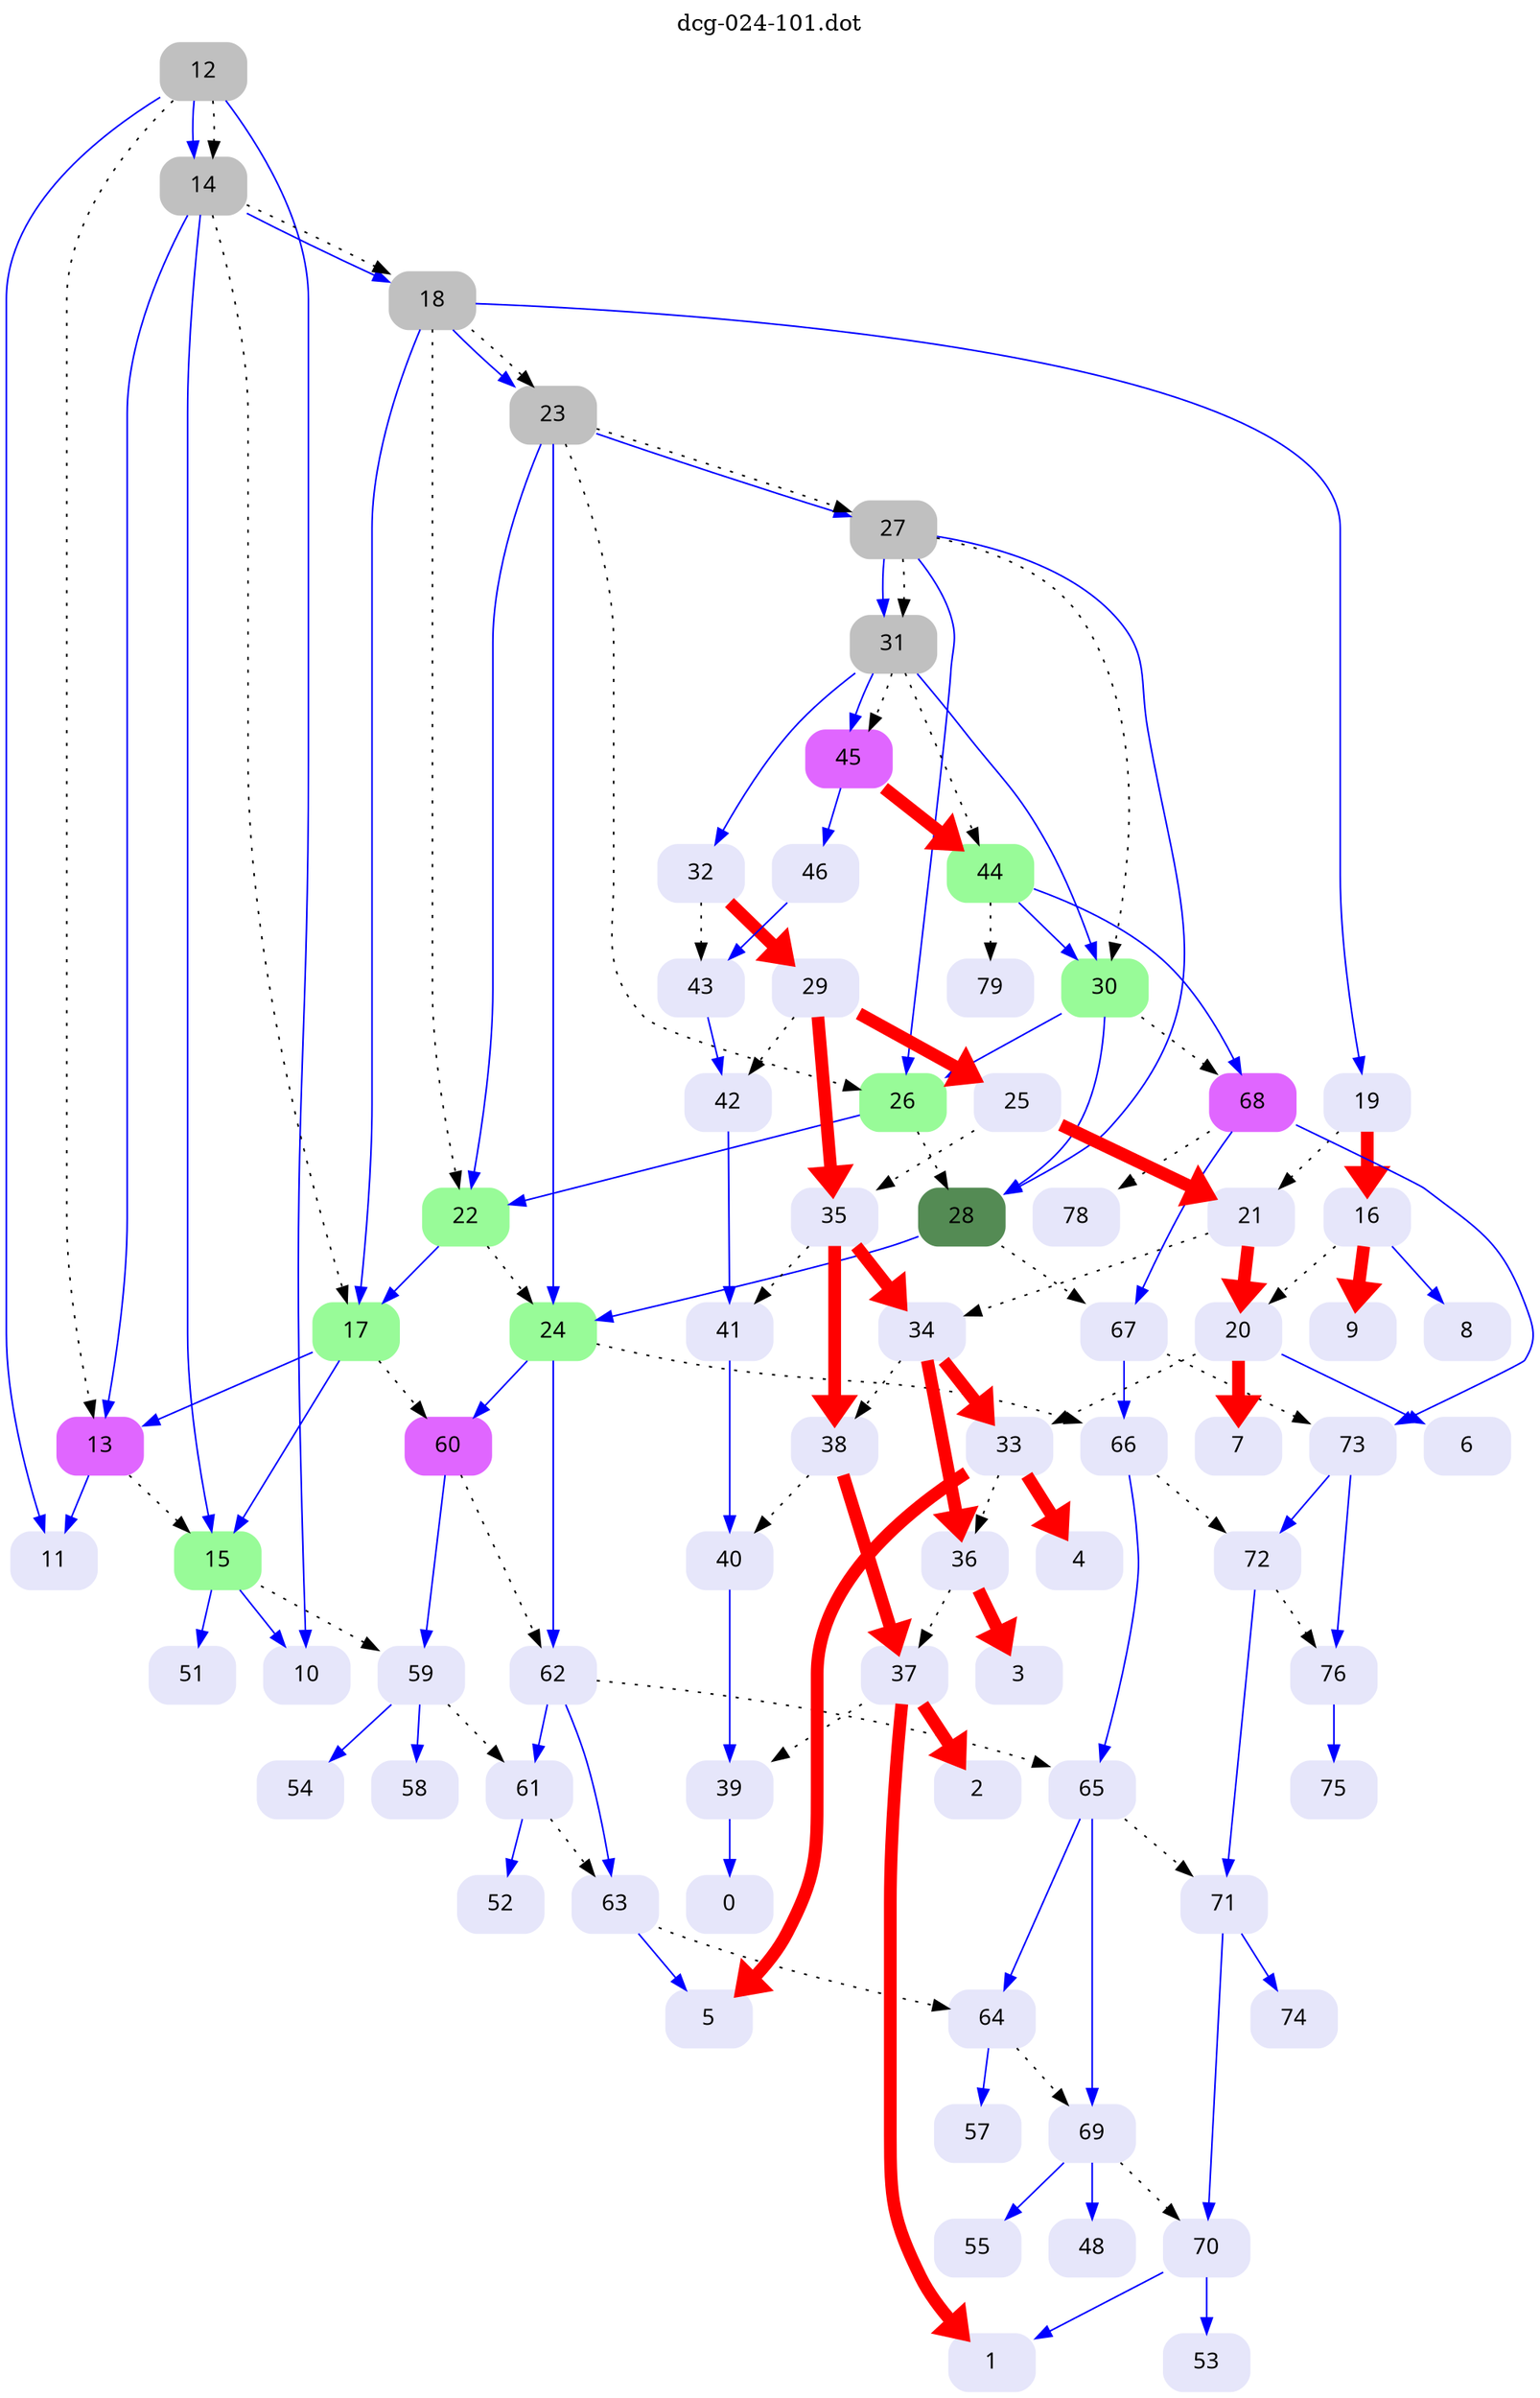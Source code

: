 digraph dcg_24 {
  labelloc="t";
  label="dcg-024-101.dot";
  node [fontname="sans-serif"];
  node [shape=box style="rounded,filled"];
  n12 [label="12" color=grey];
  n12 -> n11 [color=blue penwidth=1];
  n12 -> n10 [color=blue penwidth=1];
  n12 -> n14 [color=blue penwidth=1];
  n12 -> n13 [style=dotted,label=""];
  n12 -> n14 [style=dotted,label=""];
  n14 [label="14" color=grey];
  n14 -> n13 [color=blue penwidth=1];
  n14 -> n15 [color=blue penwidth=1];
  n14 -> n18 [color=blue penwidth=1];
  n14 -> n17 [style=dotted,label=""];
  n14 -> n18 [style=dotted,label=""];
  n18 [label="18" color=grey];
  n18 -> n17 [color=blue penwidth=1];
  n18 -> n19 [color=blue penwidth=1];
  n18 -> n23 [color=blue penwidth=1];
  n18 -> n22 [style=dotted,label=""];
  n18 -> n23 [style=dotted,label=""];
  n23 [label="23" color=grey];
  n23 -> n22 [color=blue penwidth=1];
  n23 -> n24 [color=blue penwidth=1];
  n23 -> n27 [color=blue penwidth=1];
  n23 -> n26 [style=dotted,label=""];
  n23 -> n27 [style=dotted,label=""];
  n27 [label="27" color=grey];
  n27 -> n26 [color=blue penwidth=1];
  n27 -> n28 [color=blue penwidth=1];
  n27 -> n31 [color=blue penwidth=1];
  n27 -> n30 [style=dotted,label=""];
  n27 -> n31 [style=dotted,label=""];
  n31 [label="31" color=grey];
  n31 -> n30 [color=blue penwidth=1];
  n31 -> n32 [color=blue penwidth=1];
  n31 -> n45 [color=blue penwidth=1];
  n31 -> n44 [style=dotted,label=""];
  n31 -> n45 [style=dotted,label=""];
  n45 [label="45" color=mediumorchid1];
  n45 -> n44 [color=red penwidth=8];
  n45 -> n46 [color=blue penwidth=1];
  n46 [label="46" color=lavender];
  n46 -> n43 [color=blue penwidth=1];
  n43 [label="43" color=lavender];
  n43 -> n42 [color=blue penwidth=1];
  n42 [label="42" color=lavender];
  n42 -> n41 [color=blue penwidth=1];
  n41 [label="41" color=lavender];
  n41 -> n40 [color=blue penwidth=1];
  n40 [label="40" color=lavender];
  n40 -> n39 [color=blue penwidth=1];
  n39 [label="39" color=lavender];
  n39 -> n0 [color=blue penwidth=1];
  n0 [label="0" color=lavender];
  n44 [label="44" color=palegreen];
  n44 -> n30 [color=blue penwidth=1];
  n44 -> n68 [color=blue penwidth=1];
  n44 -> n79 [style=dotted,label=""];
  n68 [label="68" color=mediumorchid1];
  n68 -> n67 [color=blue penwidth=1];
  n68 -> n73 [color=blue penwidth=1];
  n68 -> n78 [style=dotted,label=""];
  n73 [label="73" color=lavender];
  n73 -> n72 [color=blue penwidth=1];
  n73 -> n76 [color=blue penwidth=1];
  n76 [label="76" color=lavender];
  n76 -> n75 [color=blue penwidth=1];
  n75 [label="75" color=lavender];
  n72 [label="72" color=lavender];
  n72 -> n71 [color=blue penwidth=1];
  n72 -> n76 [style=dotted,label=""];
  n71 [label="71" color=lavender];
  n71 -> n70 [color=blue penwidth=1];
  n71 -> n74 [color=blue penwidth=1];
  n74 [label="74" color=lavender];
  n70 [label="70" color=lavender];
  n70 -> n53 [color=blue penwidth=1];
  n70 -> n1 [color=blue penwidth=1];
  n1 [label="1" color=lavender];
  n53 [label="53" color=lavender];
  n67 [label="67" color=lavender];
  n67 -> n66 [color=blue penwidth=1];
  n67 -> n73 [style=dotted,label=""];
  n66 [label="66" color=lavender];
  n66 -> n65 [color=blue penwidth=1];
  n66 -> n72 [style=dotted,label=""];
  n65 [label="65" color=lavender];
  n65 -> n64 [color=blue penwidth=1];
  n65 -> n69 [color=blue penwidth=1];
  n65 -> n71 [style=dotted,label=""];
  n69 [label="69" color=lavender];
  n69 -> n48 [color=blue penwidth=1];
  n69 -> n55 [color=blue penwidth=1];
  n69 -> n70 [style=dotted,label=""];
  n55 [label="55" color=lavender];
  n48 [label="48" color=lavender];
  n64 [label="64" color=lavender];
  n64 -> n57 [color=blue penwidth=1];
  n64 -> n69 [style=dotted,label=""];
  n57 [label="57" color=lavender];
  n78 [label="78" color=lavender];
  n30 [label="30" color=palegreen];
  n30 -> n26 [color=blue penwidth=1];
  n30 -> n28 [color=blue penwidth=1];
  n30 -> n68 [style=dotted,label=""];
  n28 [label="28" color=palegreen4];
  n28 -> n24 [color=blue penwidth=1];
  n28 -> n67 [style=dotted,label=""];
  n24 [label="24" color=palegreen];
  n24 -> n60 [color=blue penwidth=1];
  n24 -> n62 [color=blue penwidth=1];
  n24 -> n66 [style=dotted,label=""];
  n62 [label="62" color=lavender];
  n62 -> n61 [color=blue penwidth=1];
  n62 -> n63 [color=blue penwidth=1];
  n62 -> n65 [style=dotted,label=""];
  n63 [label="63" color=lavender];
  n63 -> n5 [color=blue penwidth=1];
  n63 -> n64 [style=dotted,label=""];
  n5 [label="5" color=lavender];
  n61 [label="61" color=lavender];
  n61 -> n52 [color=blue penwidth=1];
  n61 -> n63 [style=dotted,label=""];
  n52 [label="52" color=lavender];
  n60 [label="60" color=mediumorchid1];
  n60 -> n59 [color=blue penwidth=1];
  n60 -> n62 [style=dotted,label=""];
  n59 [label="59" color=lavender];
  n59 -> n58 [color=blue penwidth=1];
  n59 -> n54 [color=blue penwidth=1];
  n59 -> n61 [style=dotted,label=""];
  n54 [label="54" color=lavender];
  n58 [label="58" color=lavender];
  n26 [label="26" color=palegreen];
  n26 -> n22 [color=blue penwidth=1];
  n26 -> n28 [style=dotted,label=""];
  n22 [label="22" color=palegreen];
  n22 -> n17 [color=blue penwidth=1];
  n22 -> n24 [style=dotted,label=""];
  n17 [label="17" color=palegreen];
  n17 -> n13 [color=blue penwidth=1];
  n17 -> n15 [color=blue penwidth=1];
  n17 -> n60 [style=dotted,label=""];
  n15 [label="15" color=palegreen];
  n15 -> n10 [color=blue penwidth=1];
  n15 -> n51 [color=blue penwidth=1];
  n15 -> n59 [style=dotted,label=""];
  n51 [label="51" color=lavender];
  n10 [label="10" color=lavender];
  n13 [label="13" color=mediumorchid1];
  n13 -> n11 [color=blue penwidth=1];
  n13 -> n15 [style=dotted,label=""];
  n11 [label="11" color=lavender];
  n79 [label="79" color=lavender];
  n32 [label="32" color=lavender];
  n32 -> n29 [color=red penwidth=8];
  n32 -> n43 [style=dotted,label=""];
  n29 [label="29" color=lavender];
  n29 -> n25 [color=red penwidth=8];
  n29 -> n35 [color=red penwidth=8];
  n29 -> n42 [style=dotted,label=""];
  n35 [label="35" color=lavender];
  n35 -> n34 [color=red penwidth=8];
  n35 -> n38 [color=red penwidth=8];
  n35 -> n41 [style=dotted,label=""];
  n38 [label="38" color=lavender];
  n38 -> n37 [color=red penwidth=8];
  n38 -> n40 [style=dotted,label=""];
  n37 [label="37" color=lavender];
  n37 -> n2 [color=red penwidth=8];
  n37 -> n1 [color=red penwidth=8];
  n37 -> n39 [style=dotted,label=""];
  n2 [label="2" color=lavender];
  n34 [label="34" color=lavender];
  n34 -> n33 [color=red penwidth=8];
  n34 -> n36 [color=red penwidth=8];
  n34 -> n38 [style=dotted,label=""];
  n36 [label="36" color=lavender];
  n36 -> n3 [color=red penwidth=8];
  n36 -> n37 [style=dotted,label=""];
  n3 [label="3" color=lavender];
  n33 [label="33" color=lavender];
  n33 -> n5 [color=red penwidth=8];
  n33 -> n4 [color=red penwidth=8];
  n33 -> n36 [style=dotted,label=""];
  n4 [label="4" color=lavender];
  n25 [label="25" color=lavender];
  n25 -> n21 [color=red penwidth=8];
  n25 -> n35 [style=dotted,label=""];
  n21 [label="21" color=lavender];
  n21 -> n20 [color=red penwidth=8];
  n21 -> n34 [style=dotted,label=""];
  n20 [label="20" color=lavender];
  n20 -> n7 [color=red penwidth=8];
  n20 -> n6 [color=blue penwidth=1];
  n20 -> n33 [style=dotted,label=""];
  n6 [label="6" color=lavender];
  n7 [label="7" color=lavender];
  n19 [label="19" color=lavender];
  n19 -> n16 [color=red penwidth=8];
  n19 -> n21 [style=dotted,label=""];
  n16 [label="16" color=lavender];
  n16 -> n9 [color=red penwidth=8];
  n16 -> n8 [color=blue penwidth=1];
  n16 -> n20 [style=dotted,label=""];
  n8 [label="8" color=lavender];
  n9 [label="9" color=lavender];
}

